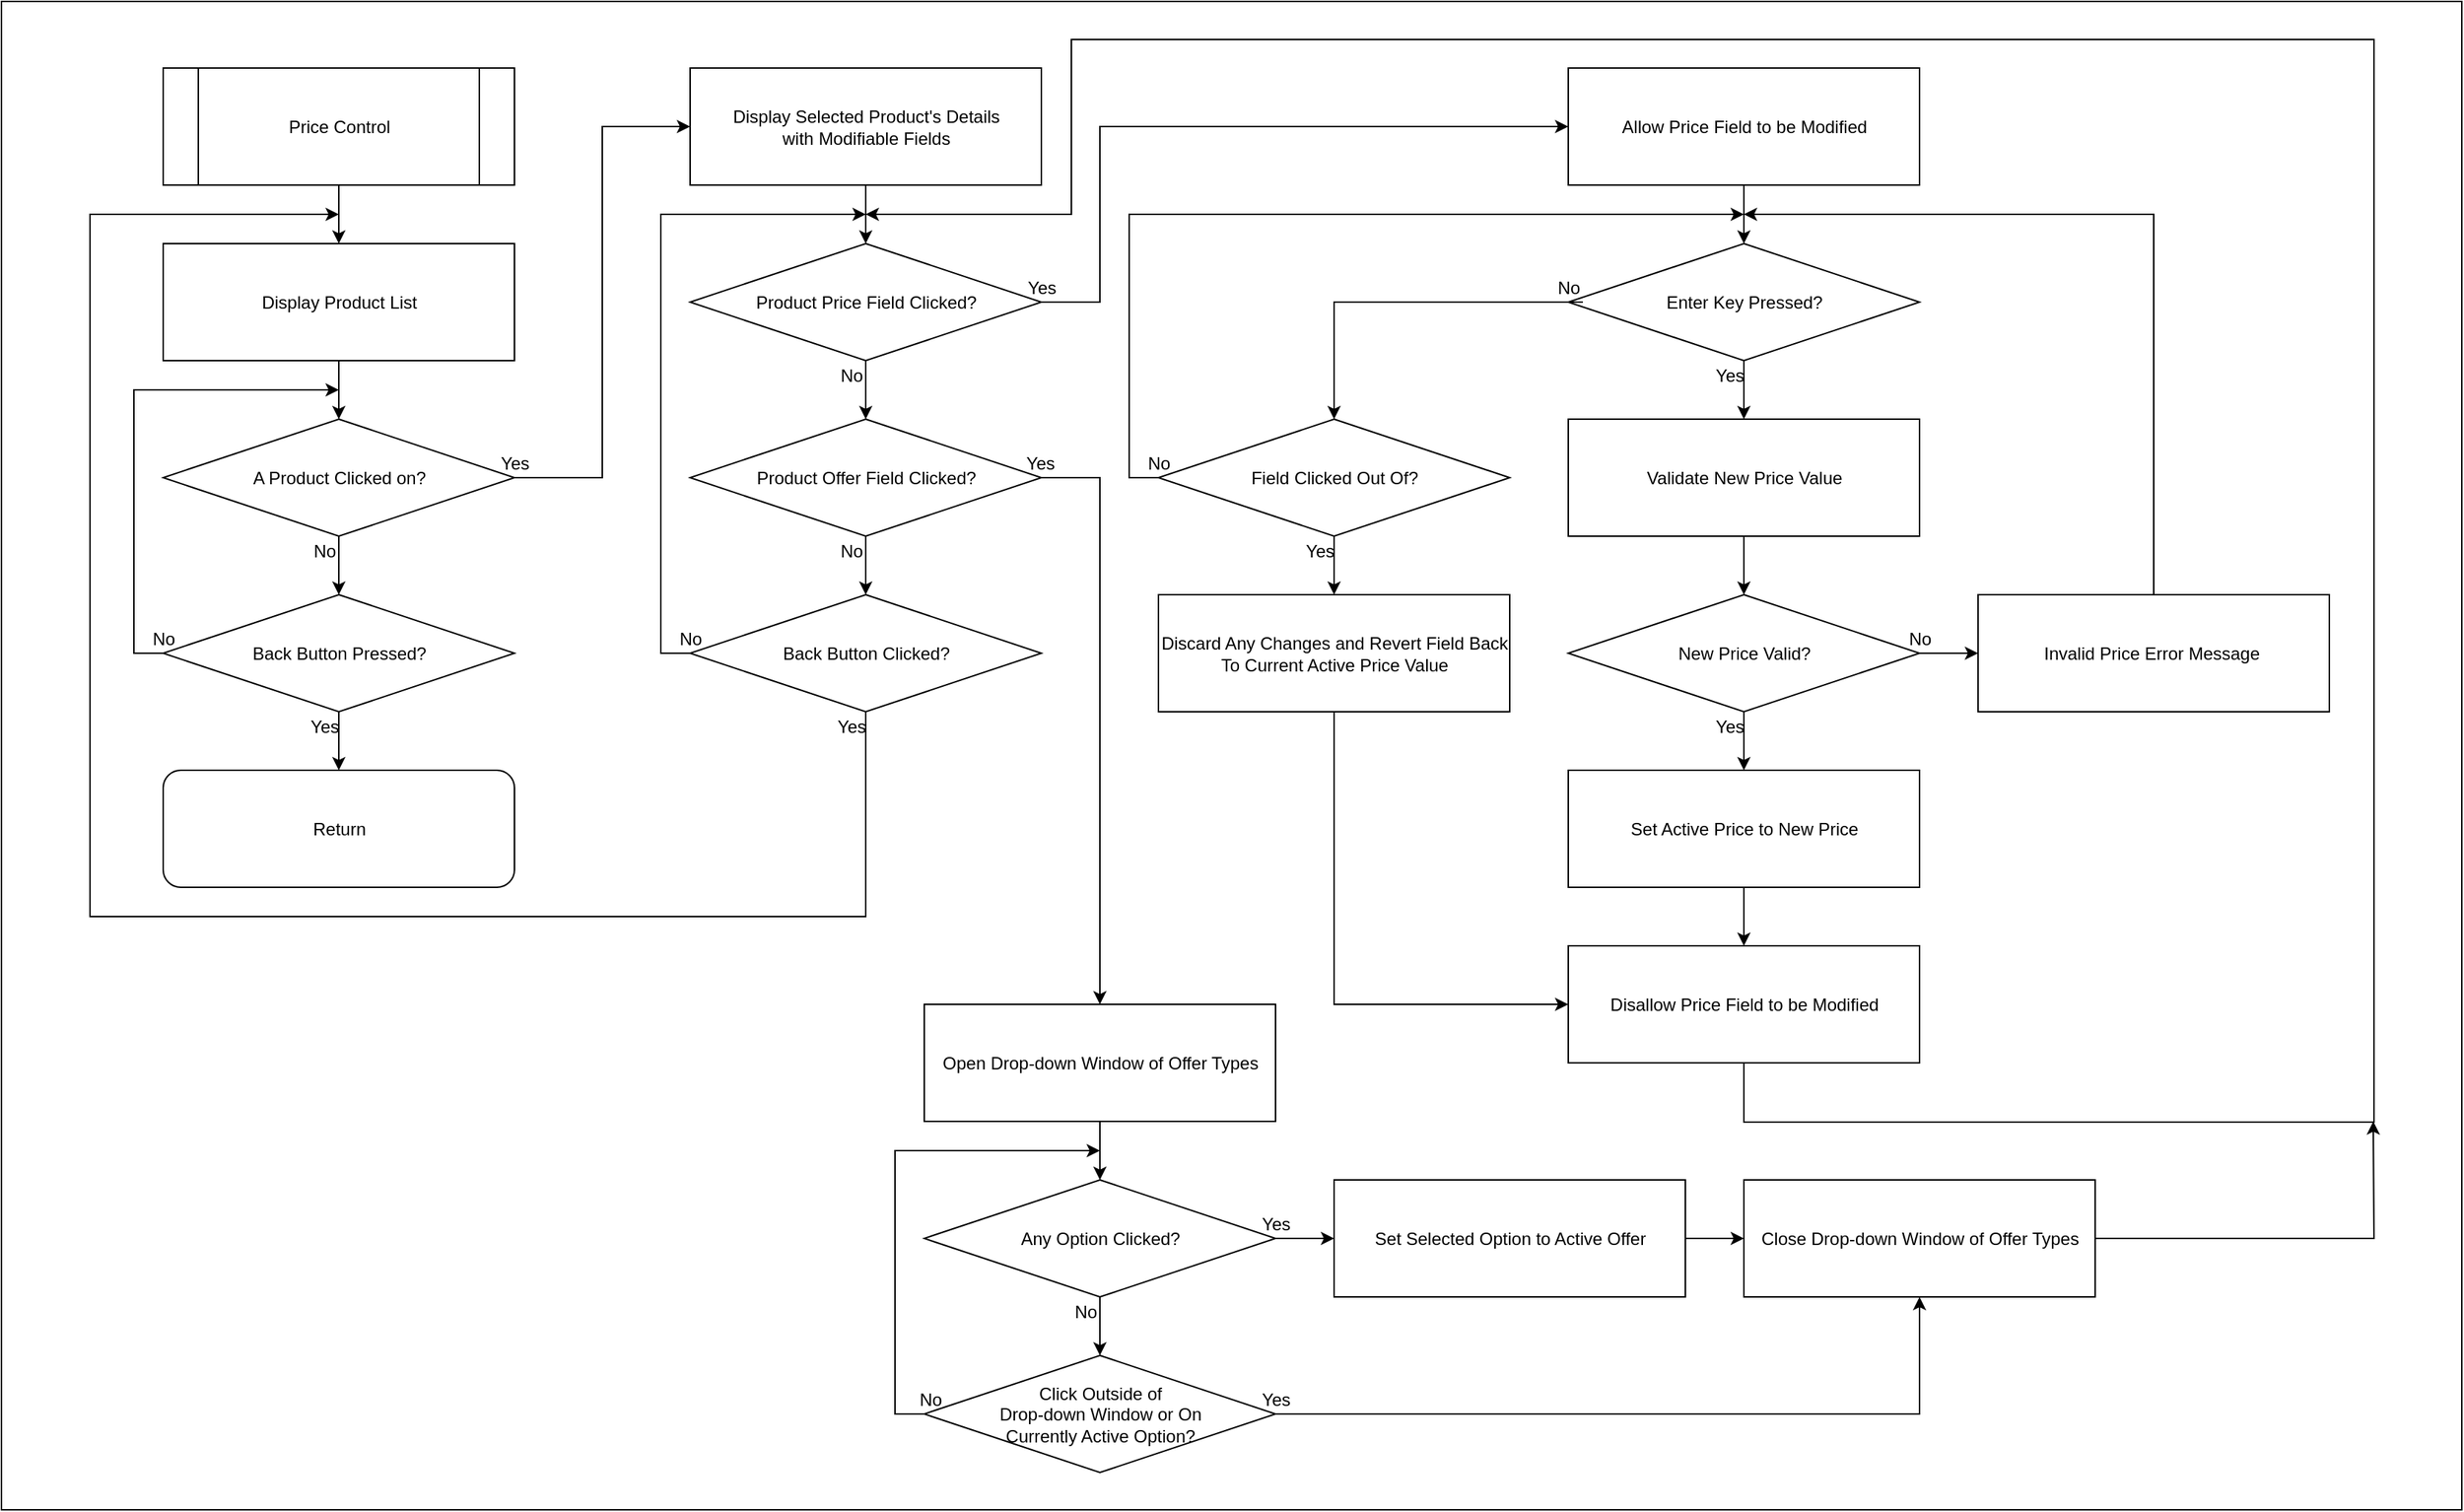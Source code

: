 <mxfile version="12.1.7" type="device" pages="1"><diagram id="Gh38hvBbSc2lpe7XJgCL" name="Page-1"><mxGraphModel dx="3200" dy="1891" grid="1" gridSize="10" guides="1" tooltips="1" connect="1" arrows="1" fold="1" page="1" pageScale="1" pageWidth="1169" pageHeight="827" math="0" shadow="0"><root><mxCell id="0"/><mxCell id="1" parent="0"/><mxCell id="YyCRfENPHiEHjWJAcG5X-91" value="" style="rounded=0;whiteSpace=wrap;html=1;" vertex="1" parent="1"><mxGeometry x="-1" y="-1" width="1681" height="1031" as="geometry"/></mxCell><mxCell id="YyCRfENPHiEHjWJAcG5X-6" style="edgeStyle=orthogonalEdgeStyle;rounded=0;orthogonalLoop=1;jettySize=auto;html=1;exitX=0.5;exitY=1;exitDx=0;exitDy=0;entryX=0.5;entryY=0;entryDx=0;entryDy=0;" edge="1" parent="1" source="YyCRfENPHiEHjWJAcG5X-1" target="YyCRfENPHiEHjWJAcG5X-2"><mxGeometry relative="1" as="geometry"/></mxCell><mxCell id="YyCRfENPHiEHjWJAcG5X-1" value="Price Control" style="shape=process;whiteSpace=wrap;html=1;backgroundOutline=1;" vertex="1" parent="1"><mxGeometry x="109.5" y="44.5" width="240" height="80" as="geometry"/></mxCell><mxCell id="YyCRfENPHiEHjWJAcG5X-7" style="edgeStyle=orthogonalEdgeStyle;rounded=0;orthogonalLoop=1;jettySize=auto;html=1;exitX=0.5;exitY=1;exitDx=0;exitDy=0;" edge="1" parent="1" source="YyCRfENPHiEHjWJAcG5X-2" target="YyCRfENPHiEHjWJAcG5X-3"><mxGeometry relative="1" as="geometry"/></mxCell><mxCell id="YyCRfENPHiEHjWJAcG5X-2" value="Display Product List" style="rounded=0;whiteSpace=wrap;html=1;" vertex="1" parent="1"><mxGeometry x="109.5" y="164.5" width="240" height="80" as="geometry"/></mxCell><mxCell id="YyCRfENPHiEHjWJAcG5X-8" style="edgeStyle=orthogonalEdgeStyle;rounded=0;orthogonalLoop=1;jettySize=auto;html=1;exitX=0.5;exitY=1;exitDx=0;exitDy=0;" edge="1" parent="1" source="YyCRfENPHiEHjWJAcG5X-3" target="YyCRfENPHiEHjWJAcG5X-4"><mxGeometry relative="1" as="geometry"/></mxCell><mxCell id="YyCRfENPHiEHjWJAcG5X-18" style="edgeStyle=orthogonalEdgeStyle;rounded=0;orthogonalLoop=1;jettySize=auto;html=1;exitX=1;exitY=0.5;exitDx=0;exitDy=0;entryX=0;entryY=0.5;entryDx=0;entryDy=0;" edge="1" parent="1" source="YyCRfENPHiEHjWJAcG5X-3" target="YyCRfENPHiEHjWJAcG5X-17"><mxGeometry relative="1" as="geometry"/></mxCell><mxCell id="YyCRfENPHiEHjWJAcG5X-3" value="A Product Clicked on?" style="rhombus;whiteSpace=wrap;html=1;" vertex="1" parent="1"><mxGeometry x="109.5" y="284.5" width="240" height="80" as="geometry"/></mxCell><mxCell id="YyCRfENPHiEHjWJAcG5X-9" style="edgeStyle=orthogonalEdgeStyle;rounded=0;orthogonalLoop=1;jettySize=auto;html=1;exitX=0;exitY=0.5;exitDx=0;exitDy=0;" edge="1" parent="1" source="YyCRfENPHiEHjWJAcG5X-4"><mxGeometry relative="1" as="geometry"><mxPoint x="229.5" y="264.5" as="targetPoint"/><Array as="points"><mxPoint x="89.5" y="444.5"/><mxPoint x="89.5" y="264.5"/><mxPoint x="229.5" y="264.5"/></Array></mxGeometry></mxCell><mxCell id="YyCRfENPHiEHjWJAcG5X-13" style="edgeStyle=orthogonalEdgeStyle;rounded=0;orthogonalLoop=1;jettySize=auto;html=1;exitX=0.5;exitY=1;exitDx=0;exitDy=0;entryX=0.5;entryY=0;entryDx=0;entryDy=0;" edge="1" parent="1" source="YyCRfENPHiEHjWJAcG5X-4"><mxGeometry relative="1" as="geometry"><mxPoint x="229.5" y="524.5" as="targetPoint"/></mxGeometry></mxCell><mxCell id="YyCRfENPHiEHjWJAcG5X-4" value="Back Button&amp;nbsp;Pressed?" style="rhombus;whiteSpace=wrap;html=1;" vertex="1" parent="1"><mxGeometry x="109.5" y="404.5" width="240" height="80" as="geometry"/></mxCell><mxCell id="YyCRfENPHiEHjWJAcG5X-10" value="No" style="text;html=1;strokeColor=none;fillColor=none;align=center;verticalAlign=middle;whiteSpace=wrap;rounded=0;" vertex="1" parent="1"><mxGeometry x="89.5" y="424.5" width="40" height="20" as="geometry"/></mxCell><mxCell id="YyCRfENPHiEHjWJAcG5X-14" value="Yes" style="text;html=1;strokeColor=none;fillColor=none;align=center;verticalAlign=middle;whiteSpace=wrap;rounded=0;" vertex="1" parent="1"><mxGeometry x="199.5" y="484.5" width="40" height="20" as="geometry"/></mxCell><mxCell id="YyCRfENPHiEHjWJAcG5X-15" value="No" style="text;html=1;strokeColor=none;fillColor=none;align=center;verticalAlign=middle;whiteSpace=wrap;rounded=0;" vertex="1" parent="1"><mxGeometry x="199.5" y="364.5" width="40" height="20" as="geometry"/></mxCell><mxCell id="YyCRfENPHiEHjWJAcG5X-23" style="edgeStyle=orthogonalEdgeStyle;rounded=0;orthogonalLoop=1;jettySize=auto;html=1;exitX=0.5;exitY=1;exitDx=0;exitDy=0;entryX=0.5;entryY=0;entryDx=0;entryDy=0;" edge="1" parent="1" source="YyCRfENPHiEHjWJAcG5X-17" target="YyCRfENPHiEHjWJAcG5X-20"><mxGeometry relative="1" as="geometry"/></mxCell><mxCell id="YyCRfENPHiEHjWJAcG5X-17" value="Display Selected Product's Details&lt;br&gt;with Modifiable Fields" style="rounded=0;whiteSpace=wrap;html=1;" vertex="1" parent="1"><mxGeometry x="469.5" y="44.5" width="240" height="80" as="geometry"/></mxCell><mxCell id="YyCRfENPHiEHjWJAcG5X-19" value="Yes" style="text;html=1;strokeColor=none;fillColor=none;align=center;verticalAlign=middle;whiteSpace=wrap;rounded=0;" vertex="1" parent="1"><mxGeometry x="329.5" y="304.5" width="40" height="20" as="geometry"/></mxCell><mxCell id="YyCRfENPHiEHjWJAcG5X-24" style="edgeStyle=orthogonalEdgeStyle;rounded=0;orthogonalLoop=1;jettySize=auto;html=1;exitX=0.5;exitY=1;exitDx=0;exitDy=0;entryX=0.5;entryY=0;entryDx=0;entryDy=0;" edge="1" parent="1" source="YyCRfENPHiEHjWJAcG5X-20" target="YyCRfENPHiEHjWJAcG5X-21"><mxGeometry relative="1" as="geometry"/></mxCell><mxCell id="YyCRfENPHiEHjWJAcG5X-36" style="edgeStyle=orthogonalEdgeStyle;rounded=0;orthogonalLoop=1;jettySize=auto;html=1;exitX=1;exitY=0.5;exitDx=0;exitDy=0;entryX=0;entryY=0.5;entryDx=0;entryDy=0;" edge="1" parent="1" source="YyCRfENPHiEHjWJAcG5X-20" target="YyCRfENPHiEHjWJAcG5X-35"><mxGeometry relative="1" as="geometry"><mxPoint x="779.5" y="84.5" as="targetPoint"/><Array as="points"><mxPoint x="749.5" y="204.5"/><mxPoint x="749.5" y="84.5"/></Array></mxGeometry></mxCell><mxCell id="YyCRfENPHiEHjWJAcG5X-20" value="Product Price Field Clicked?" style="rhombus;whiteSpace=wrap;html=1;" vertex="1" parent="1"><mxGeometry x="469.5" y="164.5" width="240" height="80" as="geometry"/></mxCell><mxCell id="YyCRfENPHiEHjWJAcG5X-25" style="edgeStyle=orthogonalEdgeStyle;rounded=0;orthogonalLoop=1;jettySize=auto;html=1;exitX=0.5;exitY=1;exitDx=0;exitDy=0;entryX=0.5;entryY=0;entryDx=0;entryDy=0;" edge="1" parent="1" source="YyCRfENPHiEHjWJAcG5X-21" target="YyCRfENPHiEHjWJAcG5X-22"><mxGeometry relative="1" as="geometry"/></mxCell><mxCell id="YyCRfENPHiEHjWJAcG5X-69" style="edgeStyle=orthogonalEdgeStyle;rounded=0;orthogonalLoop=1;jettySize=auto;html=1;exitX=1;exitY=0.5;exitDx=0;exitDy=0;entryX=0.5;entryY=0;entryDx=0;entryDy=0;" edge="1" parent="1" source="YyCRfENPHiEHjWJAcG5X-21" target="YyCRfENPHiEHjWJAcG5X-71"><mxGeometry relative="1" as="geometry"><mxPoint x="749.5" y="674.5" as="targetPoint"/></mxGeometry></mxCell><mxCell id="YyCRfENPHiEHjWJAcG5X-21" value="Product Offer Field Clicked?" style="rhombus;whiteSpace=wrap;html=1;" vertex="1" parent="1"><mxGeometry x="469.5" y="284.5" width="240" height="80" as="geometry"/></mxCell><mxCell id="YyCRfENPHiEHjWJAcG5X-26" style="edgeStyle=orthogonalEdgeStyle;rounded=0;orthogonalLoop=1;jettySize=auto;html=1;exitX=0;exitY=0.5;exitDx=0;exitDy=0;" edge="1" parent="1" source="YyCRfENPHiEHjWJAcG5X-22"><mxGeometry relative="1" as="geometry"><mxPoint x="589.5" y="144.5" as="targetPoint"/><Array as="points"><mxPoint x="449.5" y="444.5"/><mxPoint x="449.5" y="144.5"/></Array></mxGeometry></mxCell><mxCell id="YyCRfENPHiEHjWJAcG5X-32" style="edgeStyle=orthogonalEdgeStyle;rounded=0;orthogonalLoop=1;jettySize=auto;html=1;exitX=0.5;exitY=1;exitDx=0;exitDy=0;" edge="1" parent="1" source="YyCRfENPHiEHjWJAcG5X-22"><mxGeometry relative="1" as="geometry"><mxPoint x="229.5" y="144.5" as="targetPoint"/><Array as="points"><mxPoint x="589.5" y="624.5"/><mxPoint x="59.5" y="624.5"/><mxPoint x="59.5" y="144.5"/></Array></mxGeometry></mxCell><mxCell id="YyCRfENPHiEHjWJAcG5X-22" value="Back Button Clicked?" style="rhombus;whiteSpace=wrap;html=1;" vertex="1" parent="1"><mxGeometry x="469.5" y="404.5" width="240" height="80" as="geometry"/></mxCell><mxCell id="YyCRfENPHiEHjWJAcG5X-27" value="No" style="text;html=1;strokeColor=none;fillColor=none;align=center;verticalAlign=middle;whiteSpace=wrap;rounded=0;" vertex="1" parent="1"><mxGeometry x="449.5" y="424.5" width="40" height="20" as="geometry"/></mxCell><mxCell id="YyCRfENPHiEHjWJAcG5X-30" value="No" style="text;html=1;strokeColor=none;fillColor=none;align=center;verticalAlign=middle;whiteSpace=wrap;rounded=0;" vertex="1" parent="1"><mxGeometry x="559.5" y="364.5" width="40" height="20" as="geometry"/></mxCell><mxCell id="YyCRfENPHiEHjWJAcG5X-31" value="No" style="text;html=1;strokeColor=none;fillColor=none;align=center;verticalAlign=middle;whiteSpace=wrap;rounded=0;" vertex="1" parent="1"><mxGeometry x="559.5" y="244.5" width="40" height="20" as="geometry"/></mxCell><mxCell id="YyCRfENPHiEHjWJAcG5X-33" value="Yes" style="text;html=1;strokeColor=none;fillColor=none;align=center;verticalAlign=middle;whiteSpace=wrap;rounded=0;" vertex="1" parent="1"><mxGeometry x="559.5" y="484.5" width="40" height="20" as="geometry"/></mxCell><mxCell id="YyCRfENPHiEHjWJAcG5X-39" style="edgeStyle=orthogonalEdgeStyle;rounded=0;orthogonalLoop=1;jettySize=auto;html=1;exitX=0.5;exitY=1;exitDx=0;exitDy=0;entryX=0.5;entryY=0;entryDx=0;entryDy=0;" edge="1" parent="1" source="YyCRfENPHiEHjWJAcG5X-35" target="YyCRfENPHiEHjWJAcG5X-38"><mxGeometry relative="1" as="geometry"/></mxCell><mxCell id="YyCRfENPHiEHjWJAcG5X-35" value="Allow Price Field to be Modified" style="rounded=0;whiteSpace=wrap;html=1;" vertex="1" parent="1"><mxGeometry x="1069.5" y="44.5" width="240" height="80" as="geometry"/></mxCell><mxCell id="YyCRfENPHiEHjWJAcG5X-37" value="Yes" style="text;html=1;strokeColor=none;fillColor=none;align=center;verticalAlign=middle;whiteSpace=wrap;rounded=0;" vertex="1" parent="1"><mxGeometry x="689.5" y="184.5" width="40" height="20" as="geometry"/></mxCell><mxCell id="YyCRfENPHiEHjWJAcG5X-44" style="edgeStyle=orthogonalEdgeStyle;rounded=0;orthogonalLoop=1;jettySize=auto;html=1;exitX=0.5;exitY=1;exitDx=0;exitDy=0;entryX=0.5;entryY=0;entryDx=0;entryDy=0;" edge="1" parent="1" source="YyCRfENPHiEHjWJAcG5X-38" target="YyCRfENPHiEHjWJAcG5X-42"><mxGeometry relative="1" as="geometry"/></mxCell><mxCell id="YyCRfENPHiEHjWJAcG5X-38" value="Enter Key Pressed?" style="rhombus;whiteSpace=wrap;html=1;" vertex="1" parent="1"><mxGeometry x="1069.5" y="164.5" width="240" height="80" as="geometry"/></mxCell><mxCell id="YyCRfENPHiEHjWJAcG5X-58" style="edgeStyle=orthogonalEdgeStyle;rounded=0;orthogonalLoop=1;jettySize=auto;html=1;exitX=0.75;exitY=1;exitDx=0;exitDy=0;entryX=0.5;entryY=0;entryDx=0;entryDy=0;" edge="1" parent="1" source="YyCRfENPHiEHjWJAcG5X-41" target="YyCRfENPHiEHjWJAcG5X-56"><mxGeometry relative="1" as="geometry"><Array as="points"><mxPoint x="909.5" y="204.5"/></Array></mxGeometry></mxCell><mxCell id="YyCRfENPHiEHjWJAcG5X-41" value="No" style="text;html=1;strokeColor=none;fillColor=none;align=center;verticalAlign=middle;whiteSpace=wrap;rounded=0;" vertex="1" parent="1"><mxGeometry x="1049.5" y="184.5" width="40" height="20" as="geometry"/></mxCell><mxCell id="YyCRfENPHiEHjWJAcG5X-45" style="edgeStyle=orthogonalEdgeStyle;rounded=0;orthogonalLoop=1;jettySize=auto;html=1;exitX=0.5;exitY=1;exitDx=0;exitDy=0;" edge="1" parent="1" source="YyCRfENPHiEHjWJAcG5X-42" target="YyCRfENPHiEHjWJAcG5X-43"><mxGeometry relative="1" as="geometry"/></mxCell><mxCell id="YyCRfENPHiEHjWJAcG5X-42" value="Validate New Price Value" style="rounded=0;whiteSpace=wrap;html=1;" vertex="1" parent="1"><mxGeometry x="1069.5" y="284.5" width="240" height="80" as="geometry"/></mxCell><mxCell id="YyCRfENPHiEHjWJAcG5X-47" style="edgeStyle=orthogonalEdgeStyle;rounded=0;orthogonalLoop=1;jettySize=auto;html=1;exitX=1;exitY=0.5;exitDx=0;exitDy=0;entryX=0;entryY=0.5;entryDx=0;entryDy=0;" edge="1" parent="1" source="YyCRfENPHiEHjWJAcG5X-43" target="YyCRfENPHiEHjWJAcG5X-46"><mxGeometry relative="1" as="geometry"/></mxCell><mxCell id="YyCRfENPHiEHjWJAcG5X-53" style="edgeStyle=orthogonalEdgeStyle;rounded=0;orthogonalLoop=1;jettySize=auto;html=1;exitX=0.5;exitY=1;exitDx=0;exitDy=0;entryX=0.5;entryY=0;entryDx=0;entryDy=0;" edge="1" parent="1" source="YyCRfENPHiEHjWJAcG5X-43" target="YyCRfENPHiEHjWJAcG5X-52"><mxGeometry relative="1" as="geometry"/></mxCell><mxCell id="YyCRfENPHiEHjWJAcG5X-43" value="New Price Valid?" style="rhombus;whiteSpace=wrap;html=1;" vertex="1" parent="1"><mxGeometry x="1069.5" y="404.5" width="240" height="80" as="geometry"/></mxCell><mxCell id="YyCRfENPHiEHjWJAcG5X-48" style="edgeStyle=orthogonalEdgeStyle;rounded=0;orthogonalLoop=1;jettySize=auto;html=1;exitX=0.5;exitY=0;exitDx=0;exitDy=0;" edge="1" parent="1" source="YyCRfENPHiEHjWJAcG5X-46"><mxGeometry relative="1" as="geometry"><mxPoint x="1189.5" y="144.5" as="targetPoint"/><Array as="points"><mxPoint x="1469.5" y="144.5"/></Array></mxGeometry></mxCell><mxCell id="YyCRfENPHiEHjWJAcG5X-46" value="Invalid Price Error Message&amp;nbsp;" style="rounded=0;whiteSpace=wrap;html=1;" vertex="1" parent="1"><mxGeometry x="1349.5" y="404.5" width="240" height="80" as="geometry"/></mxCell><mxCell id="YyCRfENPHiEHjWJAcG5X-49" value="No" style="text;html=1;strokeColor=none;fillColor=none;align=center;verticalAlign=middle;whiteSpace=wrap;rounded=0;" vertex="1" parent="1"><mxGeometry x="1289.5" y="424.5" width="40" height="20" as="geometry"/></mxCell><mxCell id="YyCRfENPHiEHjWJAcG5X-50" value="Yes" style="text;html=1;strokeColor=none;fillColor=none;align=center;verticalAlign=middle;whiteSpace=wrap;rounded=0;" vertex="1" parent="1"><mxGeometry x="1159.5" y="244.5" width="40" height="20" as="geometry"/></mxCell><mxCell id="YyCRfENPHiEHjWJAcG5X-55" style="edgeStyle=orthogonalEdgeStyle;rounded=0;orthogonalLoop=1;jettySize=auto;html=1;exitX=0.5;exitY=1;exitDx=0;exitDy=0;entryX=0.5;entryY=0;entryDx=0;entryDy=0;" edge="1" parent="1" source="YyCRfENPHiEHjWJAcG5X-52" target="YyCRfENPHiEHjWJAcG5X-54"><mxGeometry relative="1" as="geometry"/></mxCell><mxCell id="YyCRfENPHiEHjWJAcG5X-52" value="Set Active Price to New Price" style="rounded=0;whiteSpace=wrap;html=1;" vertex="1" parent="1"><mxGeometry x="1069.5" y="524.5" width="240" height="80" as="geometry"/></mxCell><mxCell id="YyCRfENPHiEHjWJAcG5X-67" style="edgeStyle=orthogonalEdgeStyle;rounded=0;orthogonalLoop=1;jettySize=auto;html=1;exitX=0.5;exitY=1;exitDx=0;exitDy=0;" edge="1" parent="1" source="YyCRfENPHiEHjWJAcG5X-54"><mxGeometry relative="1" as="geometry"><mxPoint x="589.5" y="144.5" as="targetPoint"/><Array as="points"><mxPoint x="1190" y="765"/><mxPoint x="1620" y="765"/><mxPoint x="1620" y="25"/><mxPoint x="730" y="25"/><mxPoint x="730" y="145"/></Array></mxGeometry></mxCell><mxCell id="YyCRfENPHiEHjWJAcG5X-54" value="Disallow Price Field to be Modified" style="rounded=0;whiteSpace=wrap;html=1;" vertex="1" parent="1"><mxGeometry x="1069.5" y="644.5" width="240" height="80" as="geometry"/></mxCell><mxCell id="YyCRfENPHiEHjWJAcG5X-57" style="edgeStyle=orthogonalEdgeStyle;rounded=0;orthogonalLoop=1;jettySize=auto;html=1;exitX=0;exitY=0.5;exitDx=0;exitDy=0;" edge="1" parent="1" source="YyCRfENPHiEHjWJAcG5X-56"><mxGeometry relative="1" as="geometry"><mxPoint x="1189.5" y="144.5" as="targetPoint"/><Array as="points"><mxPoint x="769.5" y="324.5"/><mxPoint x="769.5" y="144.5"/></Array></mxGeometry></mxCell><mxCell id="YyCRfENPHiEHjWJAcG5X-60" style="edgeStyle=orthogonalEdgeStyle;rounded=0;orthogonalLoop=1;jettySize=auto;html=1;exitX=0.5;exitY=1;exitDx=0;exitDy=0;entryX=0.5;entryY=0;entryDx=0;entryDy=0;" edge="1" parent="1" source="YyCRfENPHiEHjWJAcG5X-56" target="YyCRfENPHiEHjWJAcG5X-59"><mxGeometry relative="1" as="geometry"/></mxCell><mxCell id="YyCRfENPHiEHjWJAcG5X-56" value="Field Clicked Out Of?" style="rhombus;whiteSpace=wrap;html=1;" vertex="1" parent="1"><mxGeometry x="789.5" y="284.5" width="240" height="80" as="geometry"/></mxCell><mxCell id="YyCRfENPHiEHjWJAcG5X-61" style="edgeStyle=orthogonalEdgeStyle;rounded=0;orthogonalLoop=1;jettySize=auto;html=1;exitX=0.5;exitY=1;exitDx=0;exitDy=0;entryX=0;entryY=0.5;entryDx=0;entryDy=0;" edge="1" parent="1" source="YyCRfENPHiEHjWJAcG5X-59" target="YyCRfENPHiEHjWJAcG5X-54"><mxGeometry relative="1" as="geometry"/></mxCell><mxCell id="YyCRfENPHiEHjWJAcG5X-59" value="Discard Any Changes and Revert Field Back To Current Active Price Value" style="rounded=0;whiteSpace=wrap;html=1;" vertex="1" parent="1"><mxGeometry x="789.5" y="404.5" width="240" height="80" as="geometry"/></mxCell><mxCell id="YyCRfENPHiEHjWJAcG5X-62" value="No" style="text;html=1;strokeColor=none;fillColor=none;align=center;verticalAlign=middle;whiteSpace=wrap;rounded=0;" vertex="1" parent="1"><mxGeometry x="769.5" y="304.5" width="40" height="20" as="geometry"/></mxCell><mxCell id="YyCRfENPHiEHjWJAcG5X-64" value="Yes" style="text;html=1;strokeColor=none;fillColor=none;align=center;verticalAlign=middle;whiteSpace=wrap;rounded=0;" vertex="1" parent="1"><mxGeometry x="879.5" y="364.5" width="40" height="20" as="geometry"/></mxCell><mxCell id="YyCRfENPHiEHjWJAcG5X-68" value="Return" style="rounded=1;whiteSpace=wrap;html=1;" vertex="1" parent="1"><mxGeometry x="109.5" y="524.5" width="240" height="80" as="geometry"/></mxCell><mxCell id="YyCRfENPHiEHjWJAcG5X-74" style="edgeStyle=orthogonalEdgeStyle;rounded=0;orthogonalLoop=1;jettySize=auto;html=1;exitX=0.5;exitY=1;exitDx=0;exitDy=0;entryX=0.5;entryY=0;entryDx=0;entryDy=0;" edge="1" parent="1" source="YyCRfENPHiEHjWJAcG5X-71" target="YyCRfENPHiEHjWJAcG5X-73"><mxGeometry relative="1" as="geometry"/></mxCell><mxCell id="YyCRfENPHiEHjWJAcG5X-71" value="Open Drop-down Window of Offer Types" style="rounded=0;whiteSpace=wrap;html=1;" vertex="1" parent="1"><mxGeometry x="629.5" y="684.5" width="240" height="80" as="geometry"/></mxCell><mxCell id="YyCRfENPHiEHjWJAcG5X-77" style="edgeStyle=orthogonalEdgeStyle;rounded=0;orthogonalLoop=1;jettySize=auto;html=1;exitX=1;exitY=0.5;exitDx=0;exitDy=0;" edge="1" parent="1" source="YyCRfENPHiEHjWJAcG5X-73" target="YyCRfENPHiEHjWJAcG5X-76"><mxGeometry relative="1" as="geometry"/></mxCell><mxCell id="YyCRfENPHiEHjWJAcG5X-82" style="edgeStyle=orthogonalEdgeStyle;rounded=0;orthogonalLoop=1;jettySize=auto;html=1;exitX=0.5;exitY=1;exitDx=0;exitDy=0;" edge="1" parent="1" source="YyCRfENPHiEHjWJAcG5X-73" target="YyCRfENPHiEHjWJAcG5X-81"><mxGeometry relative="1" as="geometry"/></mxCell><mxCell id="YyCRfENPHiEHjWJAcG5X-73" value="Any Option Clicked?" style="rhombus;whiteSpace=wrap;html=1;" vertex="1" parent="1"><mxGeometry x="629.5" y="804.5" width="240" height="80" as="geometry"/></mxCell><mxCell id="YyCRfENPHiEHjWJAcG5X-79" style="edgeStyle=orthogonalEdgeStyle;rounded=0;orthogonalLoop=1;jettySize=auto;html=1;exitX=1;exitY=0.5;exitDx=0;exitDy=0;entryX=0;entryY=0.5;entryDx=0;entryDy=0;" edge="1" parent="1" source="YyCRfENPHiEHjWJAcG5X-76" target="YyCRfENPHiEHjWJAcG5X-78"><mxGeometry relative="1" as="geometry"/></mxCell><mxCell id="YyCRfENPHiEHjWJAcG5X-76" value="Set Selected Option to Active Offer" style="rounded=0;whiteSpace=wrap;html=1;" vertex="1" parent="1"><mxGeometry x="909.5" y="804.5" width="240" height="80" as="geometry"/></mxCell><mxCell id="YyCRfENPHiEHjWJAcG5X-80" style="edgeStyle=orthogonalEdgeStyle;rounded=0;orthogonalLoop=1;jettySize=auto;html=1;exitX=1;exitY=0.5;exitDx=0;exitDy=0;" edge="1" parent="1" source="YyCRfENPHiEHjWJAcG5X-78"><mxGeometry relative="1" as="geometry"><mxPoint x="1619.5" y="764.5" as="targetPoint"/></mxGeometry></mxCell><mxCell id="YyCRfENPHiEHjWJAcG5X-78" value="Close Drop-down Window of Offer Types" style="rounded=0;whiteSpace=wrap;html=1;" vertex="1" parent="1"><mxGeometry x="1189.5" y="804.5" width="240" height="80" as="geometry"/></mxCell><mxCell id="YyCRfENPHiEHjWJAcG5X-83" style="edgeStyle=orthogonalEdgeStyle;rounded=0;orthogonalLoop=1;jettySize=auto;html=1;exitX=1;exitY=0.5;exitDx=0;exitDy=0;entryX=0.5;entryY=1;entryDx=0;entryDy=0;" edge="1" parent="1" source="YyCRfENPHiEHjWJAcG5X-81" target="YyCRfENPHiEHjWJAcG5X-78"><mxGeometry relative="1" as="geometry"/></mxCell><mxCell id="YyCRfENPHiEHjWJAcG5X-84" style="edgeStyle=orthogonalEdgeStyle;rounded=0;orthogonalLoop=1;jettySize=auto;html=1;exitX=0;exitY=0.5;exitDx=0;exitDy=0;" edge="1" parent="1" source="YyCRfENPHiEHjWJAcG5X-81"><mxGeometry relative="1" as="geometry"><mxPoint x="749.5" y="784.5" as="targetPoint"/><Array as="points"><mxPoint x="609.5" y="964.5"/><mxPoint x="609.5" y="784.5"/></Array></mxGeometry></mxCell><mxCell id="YyCRfENPHiEHjWJAcG5X-81" value="Click Outside of &lt;br&gt;Drop-down Window or On &lt;br&gt;Currently Active Option?" style="rhombus;whiteSpace=wrap;html=1;" vertex="1" parent="1"><mxGeometry x="629.5" y="924.5" width="240" height="80" as="geometry"/></mxCell><mxCell id="YyCRfENPHiEHjWJAcG5X-85" value="No" style="text;html=1;strokeColor=none;fillColor=none;align=center;verticalAlign=middle;whiteSpace=wrap;rounded=0;" vertex="1" parent="1"><mxGeometry x="613.5" y="944.5" width="40" height="20" as="geometry"/></mxCell><mxCell id="YyCRfENPHiEHjWJAcG5X-86" value="Yes" style="text;html=1;strokeColor=none;fillColor=none;align=center;verticalAlign=middle;whiteSpace=wrap;rounded=0;" vertex="1" parent="1"><mxGeometry x="849.5" y="944.5" width="40" height="20" as="geometry"/></mxCell><mxCell id="YyCRfENPHiEHjWJAcG5X-87" value="No" style="text;html=1;strokeColor=none;fillColor=none;align=center;verticalAlign=middle;whiteSpace=wrap;rounded=0;" vertex="1" parent="1"><mxGeometry x="719.5" y="884.5" width="40" height="20" as="geometry"/></mxCell><mxCell id="YyCRfENPHiEHjWJAcG5X-89" value="Yes" style="text;html=1;strokeColor=none;fillColor=none;align=center;verticalAlign=middle;whiteSpace=wrap;rounded=0;" vertex="1" parent="1"><mxGeometry x="849.5" y="824.5" width="40" height="20" as="geometry"/></mxCell><mxCell id="YyCRfENPHiEHjWJAcG5X-92" value="Yes" style="text;html=1;strokeColor=none;fillColor=none;align=center;verticalAlign=middle;whiteSpace=wrap;rounded=0;" vertex="1" parent="1"><mxGeometry x="689" y="305" width="40" height="20" as="geometry"/></mxCell><mxCell id="YyCRfENPHiEHjWJAcG5X-93" value="Yes" style="text;html=1;strokeColor=none;fillColor=none;align=center;verticalAlign=middle;whiteSpace=wrap;rounded=0;" vertex="1" parent="1"><mxGeometry x="1159.5" y="484.5" width="40" height="20" as="geometry"/></mxCell></root></mxGraphModel></diagram></mxfile>